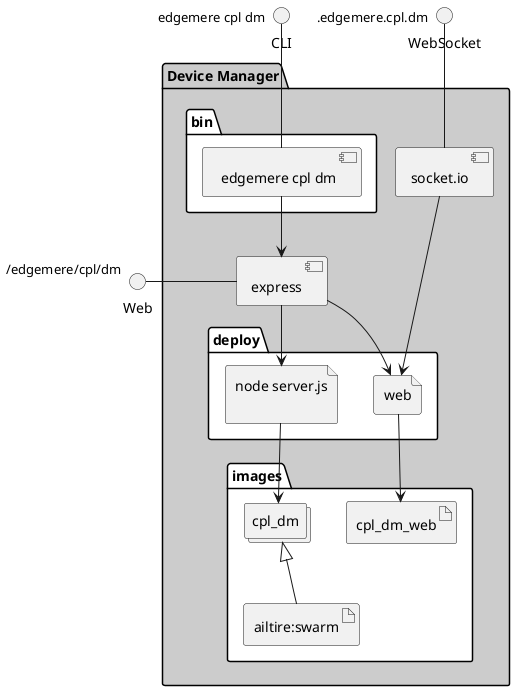 @startuml
  interface CLI
  interface Web
  interface WebSocket
package "Device Manager" #cccccc {
  component express as REST
  component socket.io as socket
  folder bin #ffffff {
    component " edgemere cpl dm" as binName
  }
  binName --> REST

  folder deploy #ffffff {
      file "node server.js\n" as cpl_dm_container
      REST --> cpl_dm_container

  
    file "web" as web_container
    REST --> web_container
    socket ---> web_container
  
  }
  folder images #ffffff {
    collections "cpl_dm" as cpl_dmimage
    artifact "ailtire:swarm" as ailtireswarm
    cpl_dmimage <|-- ailtireswarm
    cpl_dm_container --> cpl_dmimage

  
      artifact "cpl_dm_web" as cpl_dm_web
      web_container --> cpl_dm_web
    
  }
}
CLI " edgemere cpl dm" -- binName
Web "/edgemere/cpl/dm" - REST
WebSocket ".edgemere.cpl.dm" -- socket

@enduml
